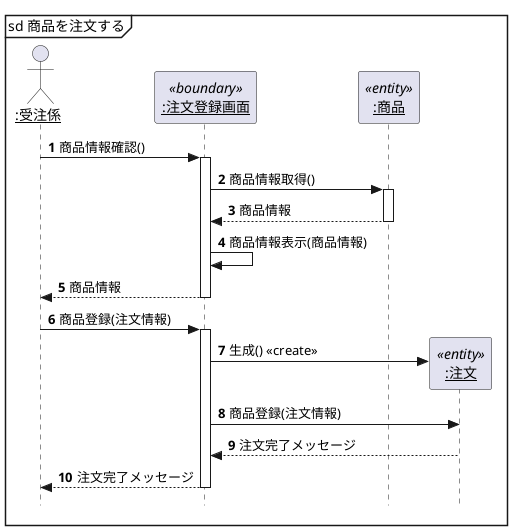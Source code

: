 @startuml 商品を注文する
hide footbox
'メッセージに自動で番号を降る
autonumber
' 厳密なUMLに準拠する
skinparam style strictuml

Actor "<u>:受注係</u>" as member
participant "<u>:注文登録画面</u>" as boundary <<boundary>>
participant "<u>:商品" as goods <<entity>>

mainframe sd 商品を注文する 

member -> boundary : 商品情報確認()
activate  boundary
    boundary -> goods : 商品情報取得()


    activate goods
        boundary <-- goods : 商品情報
    deactivate goods

    boundary -> boundary : 商品情報表示(商品情報)
    member <-- boundary : 商品情報
deactivate boundary

member -> boundary : 商品登録(注文情報)
activate  boundary
    
    create  "<u>:注文</u>" as entity <<entity>>
    boundary -> entity : 生成() <<create>>
    boundary -> entity : 商品登録(注文情報)
    boundary <-- entity : 注文完了メッセージ
    member <-- boundary : 注文完了メッセージ
deactivate boundary

@enduml